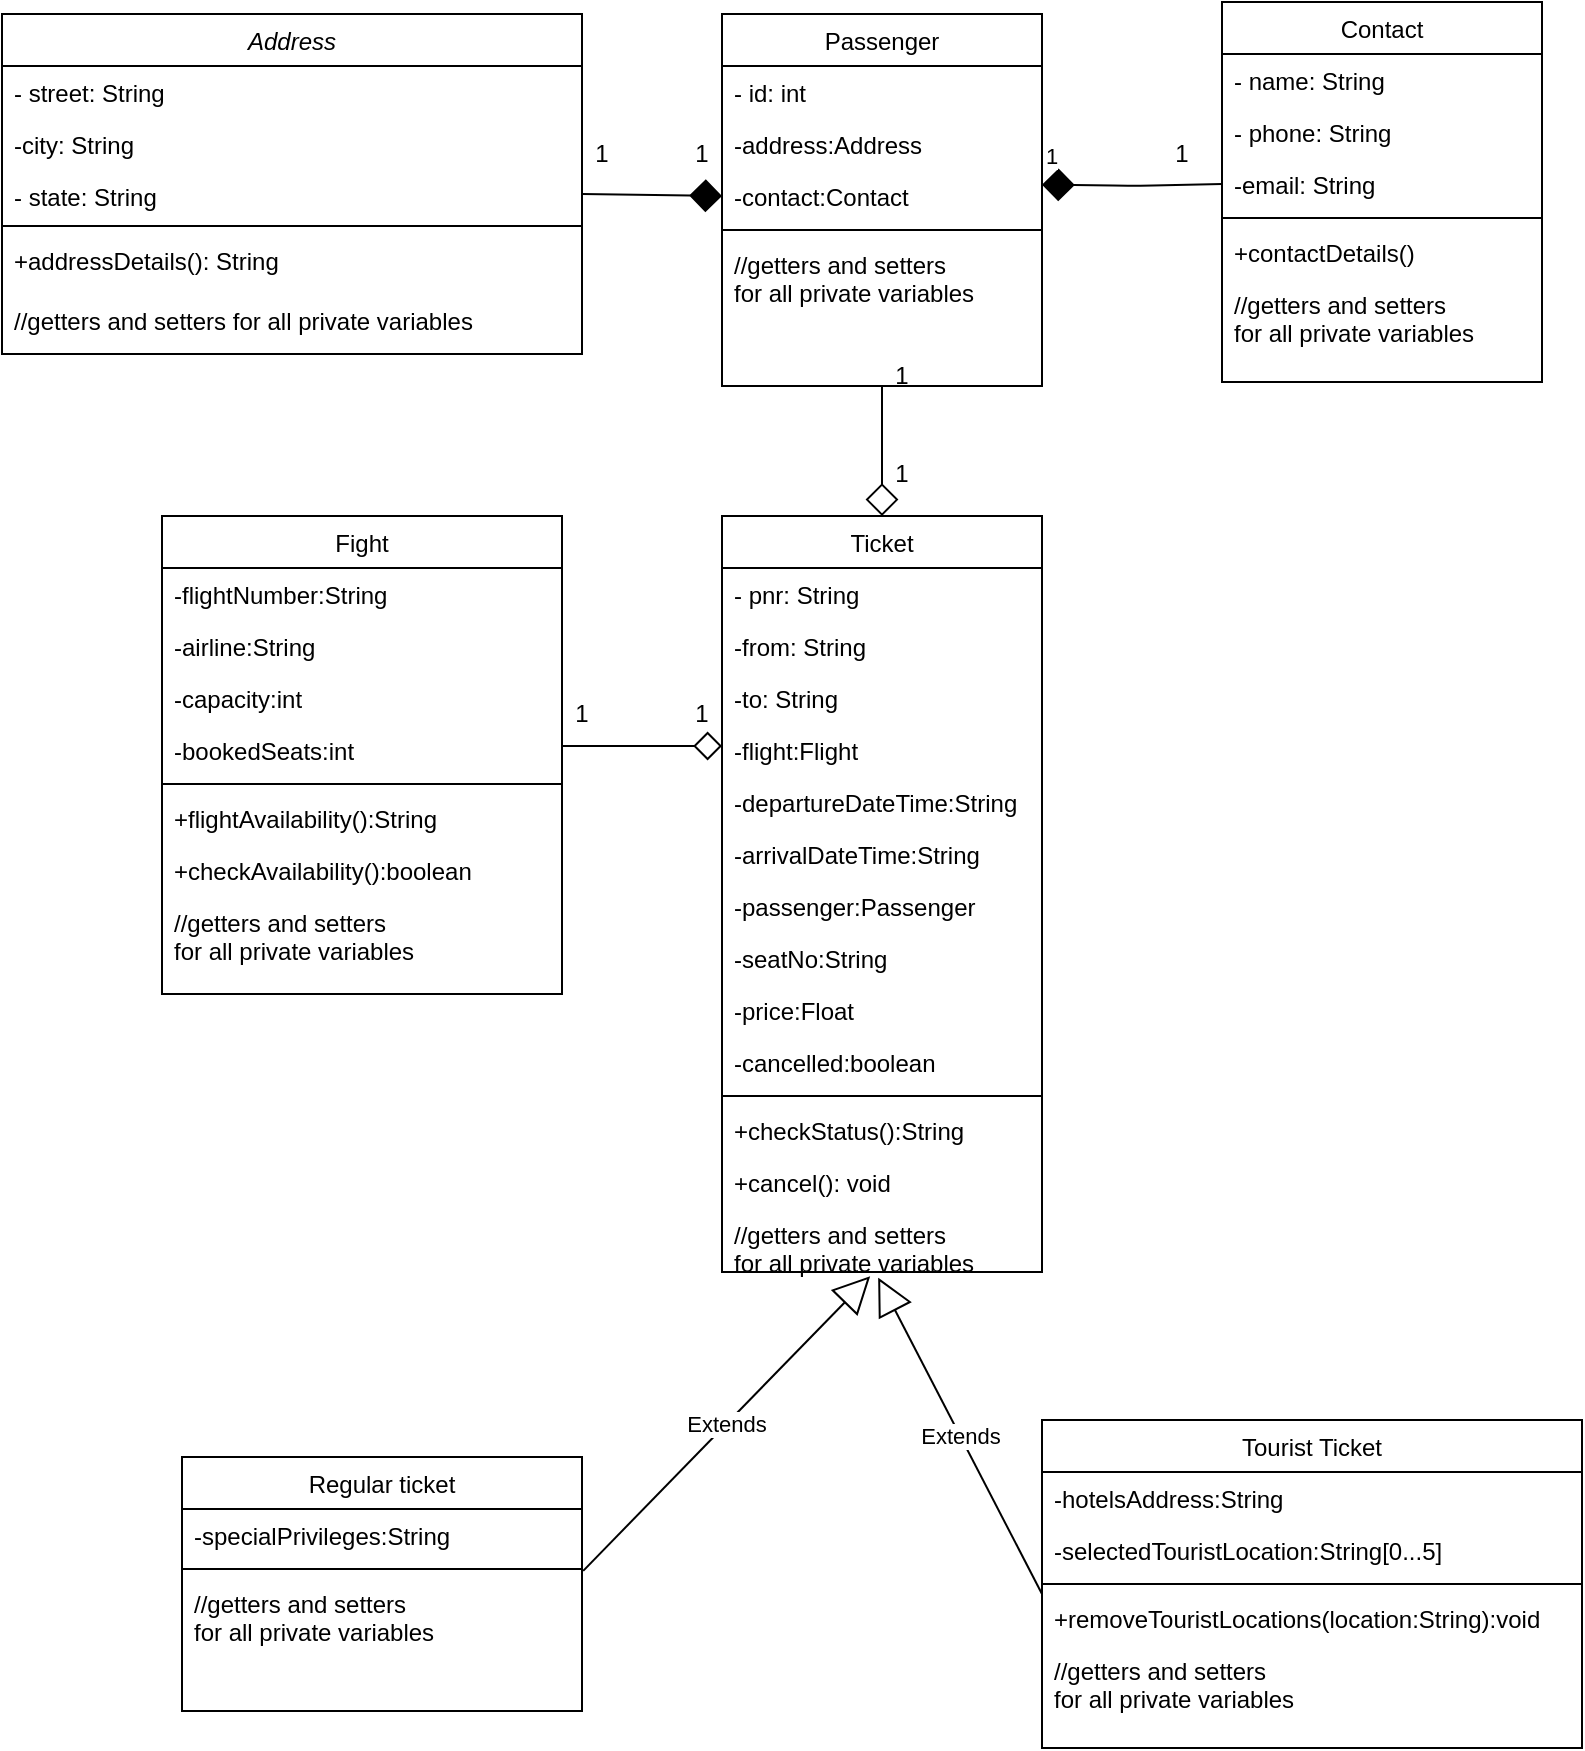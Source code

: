 <mxfile version="14.7.6" type="device"><diagram id="C5RBs43oDa-KdzZeNtuy" name="Page-1"><mxGraphModel dx="868" dy="482" grid="1" gridSize="10" guides="1" tooltips="1" connect="1" arrows="1" fold="1" page="1" pageScale="1" pageWidth="827" pageHeight="1169" math="0" shadow="0"><root><mxCell id="WIyWlLk6GJQsqaUBKTNV-0"/><mxCell id="WIyWlLk6GJQsqaUBKTNV-1" parent="WIyWlLk6GJQsqaUBKTNV-0"/><mxCell id="zkfFHV4jXpPFQw0GAbJ--0" value="Address" style="swimlane;fontStyle=2;align=center;verticalAlign=top;childLayout=stackLayout;horizontal=1;startSize=26;horizontalStack=0;resizeParent=1;resizeLast=0;collapsible=1;marginBottom=0;rounded=0;shadow=0;strokeWidth=1;" parent="WIyWlLk6GJQsqaUBKTNV-1" vertex="1"><mxGeometry x="10" y="30" width="290" height="170" as="geometry"><mxRectangle x="230" y="140" width="160" height="26" as="alternateBounds"/></mxGeometry></mxCell><mxCell id="zkfFHV4jXpPFQw0GAbJ--1" value="- street: String&#10;        &#10;" style="text;align=left;verticalAlign=top;spacingLeft=4;spacingRight=4;overflow=hidden;rotatable=0;points=[[0,0.5],[1,0.5]];portConstraint=eastwest;" parent="zkfFHV4jXpPFQw0GAbJ--0" vertex="1"><mxGeometry y="26" width="290" height="26" as="geometry"/></mxCell><mxCell id="zkfFHV4jXpPFQw0GAbJ--2" value="-city: String" style="text;align=left;verticalAlign=top;spacingLeft=4;spacingRight=4;overflow=hidden;rotatable=0;points=[[0,0.5],[1,0.5]];portConstraint=eastwest;rounded=0;shadow=0;html=0;" parent="zkfFHV4jXpPFQw0GAbJ--0" vertex="1"><mxGeometry y="52" width="290" height="26" as="geometry"/></mxCell><mxCell id="zkfFHV4jXpPFQw0GAbJ--3" value="- state: String" style="text;align=left;verticalAlign=top;spacingLeft=4;spacingRight=4;overflow=hidden;rotatable=0;points=[[0,0.5],[1,0.5]];portConstraint=eastwest;rounded=0;shadow=0;html=0;" parent="zkfFHV4jXpPFQw0GAbJ--0" vertex="1"><mxGeometry y="78" width="290" height="24" as="geometry"/></mxCell><mxCell id="zkfFHV4jXpPFQw0GAbJ--4" value="" style="line;html=1;strokeWidth=1;align=left;verticalAlign=middle;spacingTop=-1;spacingLeft=3;spacingRight=3;rotatable=0;labelPosition=right;points=[];portConstraint=eastwest;" parent="zkfFHV4jXpPFQw0GAbJ--0" vertex="1"><mxGeometry y="102" width="290" height="8" as="geometry"/></mxCell><mxCell id="zkfFHV4jXpPFQw0GAbJ--5" value="+addressDetails(): String&#10;" style="text;align=left;verticalAlign=top;spacingLeft=4;spacingRight=4;overflow=hidden;rotatable=0;points=[[0,0.5],[1,0.5]];portConstraint=eastwest;" parent="zkfFHV4jXpPFQw0GAbJ--0" vertex="1"><mxGeometry y="110" width="290" height="30" as="geometry"/></mxCell><mxCell id="eYOxoVUU7xIeX95iF4Vi-9" value="//getters and setters for all private variables" style="text;align=left;verticalAlign=top;spacingLeft=4;spacingRight=4;overflow=hidden;rotatable=0;points=[[0,0.5],[1,0.5]];portConstraint=eastwest;" parent="zkfFHV4jXpPFQw0GAbJ--0" vertex="1"><mxGeometry y="140" width="290" height="30" as="geometry"/></mxCell><mxCell id="eYOxoVUU7xIeX95iF4Vi-38" value="" style="edgeStyle=orthogonalEdgeStyle;rounded=0;orthogonalLoop=1;jettySize=auto;html=1;startArrow=none;startFill=0;endArrow=diamond;endFill=0;startSize=12;endSize=14;" parent="WIyWlLk6GJQsqaUBKTNV-1" source="zkfFHV4jXpPFQw0GAbJ--17" target="eYOxoVUU7xIeX95iF4Vi-31" edge="1"><mxGeometry relative="1" as="geometry"/></mxCell><mxCell id="zkfFHV4jXpPFQw0GAbJ--17" value="Passenger" style="swimlane;fontStyle=0;align=center;verticalAlign=top;childLayout=stackLayout;horizontal=1;startSize=26;horizontalStack=0;resizeParent=1;resizeLast=0;collapsible=1;marginBottom=0;rounded=0;shadow=0;strokeWidth=1;" parent="WIyWlLk6GJQsqaUBKTNV-1" vertex="1"><mxGeometry x="370" y="30" width="160" height="186" as="geometry"><mxRectangle x="550" y="140" width="160" height="26" as="alternateBounds"/></mxGeometry></mxCell><mxCell id="zkfFHV4jXpPFQw0GAbJ--18" value="- id: int" style="text;align=left;verticalAlign=top;spacingLeft=4;spacingRight=4;overflow=hidden;rotatable=0;points=[[0,0.5],[1,0.5]];portConstraint=eastwest;" parent="zkfFHV4jXpPFQw0GAbJ--17" vertex="1"><mxGeometry y="26" width="160" height="26" as="geometry"/></mxCell><mxCell id="zkfFHV4jXpPFQw0GAbJ--19" value="-address:Address" style="text;align=left;verticalAlign=top;spacingLeft=4;spacingRight=4;overflow=hidden;rotatable=0;points=[[0,0.5],[1,0.5]];portConstraint=eastwest;rounded=0;shadow=0;html=0;" parent="zkfFHV4jXpPFQw0GAbJ--17" vertex="1"><mxGeometry y="52" width="160" height="26" as="geometry"/></mxCell><mxCell id="zkfFHV4jXpPFQw0GAbJ--20" value="-contact:Contact" style="text;align=left;verticalAlign=top;spacingLeft=4;spacingRight=4;overflow=hidden;rotatable=0;points=[[0,0.5],[1,0.5]];portConstraint=eastwest;rounded=0;shadow=0;html=0;" parent="zkfFHV4jXpPFQw0GAbJ--17" vertex="1"><mxGeometry y="78" width="160" height="26" as="geometry"/></mxCell><mxCell id="zkfFHV4jXpPFQw0GAbJ--23" value="" style="line;html=1;strokeWidth=1;align=left;verticalAlign=middle;spacingTop=-1;spacingLeft=3;spacingRight=3;rotatable=0;labelPosition=right;points=[];portConstraint=eastwest;" parent="zkfFHV4jXpPFQw0GAbJ--17" vertex="1"><mxGeometry y="104" width="160" height="8" as="geometry"/></mxCell><mxCell id="zkfFHV4jXpPFQw0GAbJ--24" value="//getters and setters &#10;for all private variables    " style="text;align=left;verticalAlign=top;spacingLeft=4;spacingRight=4;overflow=hidden;rotatable=0;points=[[0,0.5],[1,0.5]];portConstraint=eastwest;" parent="zkfFHV4jXpPFQw0GAbJ--17" vertex="1"><mxGeometry y="112" width="160" height="48" as="geometry"/></mxCell><mxCell id="eYOxoVUU7xIeX95iF4Vi-13" value="Contact" style="swimlane;fontStyle=0;align=center;verticalAlign=top;childLayout=stackLayout;horizontal=1;startSize=26;horizontalStack=0;resizeParent=1;resizeLast=0;collapsible=1;marginBottom=0;rounded=0;shadow=0;strokeWidth=1;" parent="WIyWlLk6GJQsqaUBKTNV-1" vertex="1"><mxGeometry x="620" y="24" width="160" height="190" as="geometry"><mxRectangle x="550" y="140" width="160" height="26" as="alternateBounds"/></mxGeometry></mxCell><mxCell id="eYOxoVUU7xIeX95iF4Vi-14" value="- name: String" style="text;align=left;verticalAlign=top;spacingLeft=4;spacingRight=4;overflow=hidden;rotatable=0;points=[[0,0.5],[1,0.5]];portConstraint=eastwest;" parent="eYOxoVUU7xIeX95iF4Vi-13" vertex="1"><mxGeometry y="26" width="160" height="26" as="geometry"/></mxCell><mxCell id="eYOxoVUU7xIeX95iF4Vi-15" value="- phone: String" style="text;align=left;verticalAlign=top;spacingLeft=4;spacingRight=4;overflow=hidden;rotatable=0;points=[[0,0.5],[1,0.5]];portConstraint=eastwest;rounded=0;shadow=0;html=0;" parent="eYOxoVUU7xIeX95iF4Vi-13" vertex="1"><mxGeometry y="52" width="160" height="26" as="geometry"/></mxCell><mxCell id="eYOxoVUU7xIeX95iF4Vi-16" value="-email: String" style="text;align=left;verticalAlign=top;spacingLeft=4;spacingRight=4;overflow=hidden;rotatable=0;points=[[0,0.5],[1,0.5]];portConstraint=eastwest;rounded=0;shadow=0;html=0;" parent="eYOxoVUU7xIeX95iF4Vi-13" vertex="1"><mxGeometry y="78" width="160" height="26" as="geometry"/></mxCell><mxCell id="eYOxoVUU7xIeX95iF4Vi-17" value="" style="line;html=1;strokeWidth=1;align=left;verticalAlign=middle;spacingTop=-1;spacingLeft=3;spacingRight=3;rotatable=0;labelPosition=right;points=[];portConstraint=eastwest;" parent="eYOxoVUU7xIeX95iF4Vi-13" vertex="1"><mxGeometry y="104" width="160" height="8" as="geometry"/></mxCell><mxCell id="eYOxoVUU7xIeX95iF4Vi-18" value="+contactDetails()" style="text;align=left;verticalAlign=top;spacingLeft=4;spacingRight=4;overflow=hidden;rotatable=0;points=[[0,0.5],[1,0.5]];portConstraint=eastwest;" parent="eYOxoVUU7xIeX95iF4Vi-13" vertex="1"><mxGeometry y="112" width="160" height="26" as="geometry"/></mxCell><mxCell id="eYOxoVUU7xIeX95iF4Vi-19" value="//getters and setters&#10;for all private variables    " style="text;align=left;verticalAlign=top;spacingLeft=4;spacingRight=4;overflow=hidden;rotatable=0;points=[[0,0.5],[1,0.5]];portConstraint=eastwest;" parent="eYOxoVUU7xIeX95iF4Vi-13" vertex="1"><mxGeometry y="138" width="160" height="52" as="geometry"/></mxCell><mxCell id="eYOxoVUU7xIeX95iF4Vi-21" value="1" style="endArrow=none;html=1;endSize=12;startArrow=diamond;startSize=14;startFill=1;edgeStyle=orthogonalEdgeStyle;align=left;verticalAlign=bottom;endFill=0;" parent="WIyWlLk6GJQsqaUBKTNV-1" target="eYOxoVUU7xIeX95iF4Vi-16" edge="1"><mxGeometry x="-1" y="5" relative="1" as="geometry"><mxPoint x="530" y="115.36" as="sourcePoint"/><mxPoint x="680" y="115" as="targetPoint"/><mxPoint as="offset"/></mxGeometry></mxCell><mxCell id="eYOxoVUU7xIeX95iF4Vi-30" value="" style="html=1;verticalAlign=bottom;startArrow=none;startFill=0;endArrow=diamond;startSize=12;endFill=1;exitX=1;exitY=0.5;exitDx=0;exitDy=0;entryX=0;entryY=0.5;entryDx=0;entryDy=0;endSize=14;" parent="WIyWlLk6GJQsqaUBKTNV-1" source="zkfFHV4jXpPFQw0GAbJ--3" target="zkfFHV4jXpPFQw0GAbJ--20" edge="1"><mxGeometry width="60" relative="1" as="geometry"><mxPoint x="300" y="115.21" as="sourcePoint"/><mxPoint x="360" y="115.21" as="targetPoint"/></mxGeometry></mxCell><mxCell id="eYOxoVUU7xIeX95iF4Vi-64" value="" style="edgeStyle=orthogonalEdgeStyle;rounded=0;orthogonalLoop=1;jettySize=auto;html=1;startArrow=diamond;startFill=0;endArrow=none;endFill=0;startSize=12;endSize=14;" parent="WIyWlLk6GJQsqaUBKTNV-1" source="eYOxoVUU7xIeX95iF4Vi-31" target="eYOxoVUU7xIeX95iF4Vi-49" edge="1"><mxGeometry relative="1" as="geometry"><Array as="points"><mxPoint x="350" y="396"/><mxPoint x="350" y="396"/></Array></mxGeometry></mxCell><mxCell id="eYOxoVUU7xIeX95iF4Vi-31" value="Ticket" style="swimlane;fontStyle=0;align=center;verticalAlign=top;childLayout=stackLayout;horizontal=1;startSize=26;horizontalStack=0;resizeParent=1;resizeLast=0;collapsible=1;marginBottom=0;rounded=0;shadow=0;strokeWidth=1;" parent="WIyWlLk6GJQsqaUBKTNV-1" vertex="1"><mxGeometry x="370" y="281" width="160" height="378" as="geometry"><mxRectangle x="550" y="140" width="160" height="26" as="alternateBounds"/></mxGeometry></mxCell><mxCell id="eYOxoVUU7xIeX95iF4Vi-32" value="- pnr: String" style="text;align=left;verticalAlign=top;spacingLeft=4;spacingRight=4;overflow=hidden;rotatable=0;points=[[0,0.5],[1,0.5]];portConstraint=eastwest;" parent="eYOxoVUU7xIeX95iF4Vi-31" vertex="1"><mxGeometry y="26" width="160" height="26" as="geometry"/></mxCell><mxCell id="eYOxoVUU7xIeX95iF4Vi-33" value="-from: String&#10;" style="text;align=left;verticalAlign=top;spacingLeft=4;spacingRight=4;overflow=hidden;rotatable=0;points=[[0,0.5],[1,0.5]];portConstraint=eastwest;rounded=0;shadow=0;html=0;" parent="eYOxoVUU7xIeX95iF4Vi-31" vertex="1"><mxGeometry y="52" width="160" height="26" as="geometry"/></mxCell><mxCell id="eYOxoVUU7xIeX95iF4Vi-34" value="-to: String" style="text;align=left;verticalAlign=top;spacingLeft=4;spacingRight=4;overflow=hidden;rotatable=0;points=[[0,0.5],[1,0.5]];portConstraint=eastwest;rounded=0;shadow=0;html=0;" parent="eYOxoVUU7xIeX95iF4Vi-31" vertex="1"><mxGeometry y="78" width="160" height="26" as="geometry"/></mxCell><mxCell id="eYOxoVUU7xIeX95iF4Vi-40" value="-flight:Flight" style="text;align=left;verticalAlign=top;spacingLeft=4;spacingRight=4;overflow=hidden;rotatable=0;points=[[0,0.5],[1,0.5]];portConstraint=eastwest;rounded=0;shadow=0;html=0;" parent="eYOxoVUU7xIeX95iF4Vi-31" vertex="1"><mxGeometry y="104" width="160" height="26" as="geometry"/></mxCell><mxCell id="eYOxoVUU7xIeX95iF4Vi-41" value="-departureDateTime:String" style="text;align=left;verticalAlign=top;spacingLeft=4;spacingRight=4;overflow=hidden;rotatable=0;points=[[0,0.5],[1,0.5]];portConstraint=eastwest;rounded=0;shadow=0;html=0;" parent="eYOxoVUU7xIeX95iF4Vi-31" vertex="1"><mxGeometry y="130" width="160" height="26" as="geometry"/></mxCell><mxCell id="eYOxoVUU7xIeX95iF4Vi-47" value="-arrivalDateTime:String&#10;" style="text;align=left;verticalAlign=top;spacingLeft=4;spacingRight=4;overflow=hidden;rotatable=0;points=[[0,0.5],[1,0.5]];portConstraint=eastwest;rounded=0;shadow=0;html=0;" parent="eYOxoVUU7xIeX95iF4Vi-31" vertex="1"><mxGeometry y="156" width="160" height="26" as="geometry"/></mxCell><mxCell id="eYOxoVUU7xIeX95iF4Vi-46" value="-passenger:Passenger" style="text;align=left;verticalAlign=top;spacingLeft=4;spacingRight=4;overflow=hidden;rotatable=0;points=[[0,0.5],[1,0.5]];portConstraint=eastwest;rounded=0;shadow=0;html=0;" parent="eYOxoVUU7xIeX95iF4Vi-31" vertex="1"><mxGeometry y="182" width="160" height="26" as="geometry"/></mxCell><mxCell id="eYOxoVUU7xIeX95iF4Vi-43" value="-seatNo:String&#10;" style="text;align=left;verticalAlign=top;spacingLeft=4;spacingRight=4;overflow=hidden;rotatable=0;points=[[0,0.5],[1,0.5]];portConstraint=eastwest;rounded=0;shadow=0;html=0;" parent="eYOxoVUU7xIeX95iF4Vi-31" vertex="1"><mxGeometry y="208" width="160" height="26" as="geometry"/></mxCell><mxCell id="eYOxoVUU7xIeX95iF4Vi-45" value="-price:Float" style="text;align=left;verticalAlign=top;spacingLeft=4;spacingRight=4;overflow=hidden;rotatable=0;points=[[0,0.5],[1,0.5]];portConstraint=eastwest;rounded=0;shadow=0;html=0;" parent="eYOxoVUU7xIeX95iF4Vi-31" vertex="1"><mxGeometry y="234" width="160" height="26" as="geometry"/></mxCell><mxCell id="eYOxoVUU7xIeX95iF4Vi-44" value="-cancelled:boolean" style="text;align=left;verticalAlign=top;spacingLeft=4;spacingRight=4;overflow=hidden;rotatable=0;points=[[0,0.5],[1,0.5]];portConstraint=eastwest;rounded=0;shadow=0;html=0;" parent="eYOxoVUU7xIeX95iF4Vi-31" vertex="1"><mxGeometry y="260" width="160" height="26" as="geometry"/></mxCell><mxCell id="eYOxoVUU7xIeX95iF4Vi-35" value="" style="line;html=1;strokeWidth=1;align=left;verticalAlign=middle;spacingTop=-1;spacingLeft=3;spacingRight=3;rotatable=0;labelPosition=right;points=[];portConstraint=eastwest;" parent="eYOxoVUU7xIeX95iF4Vi-31" vertex="1"><mxGeometry y="286" width="160" height="8" as="geometry"/></mxCell><mxCell id="eYOxoVUU7xIeX95iF4Vi-36" value="+checkStatus():String" style="text;align=left;verticalAlign=top;spacingLeft=4;spacingRight=4;overflow=hidden;rotatable=0;points=[[0,0.5],[1,0.5]];portConstraint=eastwest;" parent="eYOxoVUU7xIeX95iF4Vi-31" vertex="1"><mxGeometry y="294" width="160" height="26" as="geometry"/></mxCell><mxCell id="eYOxoVUU7xIeX95iF4Vi-37" value="+cancel(): void" style="text;align=left;verticalAlign=top;spacingLeft=4;spacingRight=4;overflow=hidden;rotatable=0;points=[[0,0.5],[1,0.5]];portConstraint=eastwest;" parent="eYOxoVUU7xIeX95iF4Vi-31" vertex="1"><mxGeometry y="320" width="160" height="26" as="geometry"/></mxCell><mxCell id="eYOxoVUU7xIeX95iF4Vi-48" value="//getters and setters&#10;for all private variables    " style="text;align=left;verticalAlign=top;spacingLeft=4;spacingRight=4;overflow=hidden;rotatable=0;points=[[0,0.5],[1,0.5]];portConstraint=eastwest;" parent="eYOxoVUU7xIeX95iF4Vi-31" vertex="1"><mxGeometry y="346" width="160" height="32" as="geometry"/></mxCell><mxCell id="eYOxoVUU7xIeX95iF4Vi-49" value="Fight" style="swimlane;fontStyle=0;align=center;verticalAlign=top;childLayout=stackLayout;horizontal=1;startSize=26;horizontalStack=0;resizeParent=1;resizeLast=0;collapsible=1;marginBottom=0;rounded=0;shadow=0;strokeWidth=1;" parent="WIyWlLk6GJQsqaUBKTNV-1" vertex="1"><mxGeometry x="90" y="281" width="200" height="239" as="geometry"><mxRectangle x="550" y="140" width="160" height="26" as="alternateBounds"/></mxGeometry></mxCell><mxCell id="eYOxoVUU7xIeX95iF4Vi-50" value="-flightNumber:String" style="text;align=left;verticalAlign=top;spacingLeft=4;spacingRight=4;overflow=hidden;rotatable=0;points=[[0,0.5],[1,0.5]];portConstraint=eastwest;" parent="eYOxoVUU7xIeX95iF4Vi-49" vertex="1"><mxGeometry y="26" width="200" height="26" as="geometry"/></mxCell><mxCell id="eYOxoVUU7xIeX95iF4Vi-51" value="-airline:String" style="text;align=left;verticalAlign=top;spacingLeft=4;spacingRight=4;overflow=hidden;rotatable=0;points=[[0,0.5],[1,0.5]];portConstraint=eastwest;rounded=0;shadow=0;html=0;" parent="eYOxoVUU7xIeX95iF4Vi-49" vertex="1"><mxGeometry y="52" width="200" height="26" as="geometry"/></mxCell><mxCell id="eYOxoVUU7xIeX95iF4Vi-52" value="-capacity:int" style="text;align=left;verticalAlign=top;spacingLeft=4;spacingRight=4;overflow=hidden;rotatable=0;points=[[0,0.5],[1,0.5]];portConstraint=eastwest;rounded=0;shadow=0;html=0;" parent="eYOxoVUU7xIeX95iF4Vi-49" vertex="1"><mxGeometry y="78" width="200" height="26" as="geometry"/></mxCell><mxCell id="eYOxoVUU7xIeX95iF4Vi-53" value="-bookedSeats:int" style="text;align=left;verticalAlign=top;spacingLeft=4;spacingRight=4;overflow=hidden;rotatable=0;points=[[0,0.5],[1,0.5]];portConstraint=eastwest;rounded=0;shadow=0;html=0;" parent="eYOxoVUU7xIeX95iF4Vi-49" vertex="1"><mxGeometry y="104" width="200" height="26" as="geometry"/></mxCell><mxCell id="eYOxoVUU7xIeX95iF4Vi-60" value="" style="line;html=1;strokeWidth=1;align=left;verticalAlign=middle;spacingTop=-1;spacingLeft=3;spacingRight=3;rotatable=0;labelPosition=right;points=[];portConstraint=eastwest;" parent="eYOxoVUU7xIeX95iF4Vi-49" vertex="1"><mxGeometry y="130" width="200" height="8" as="geometry"/></mxCell><mxCell id="eYOxoVUU7xIeX95iF4Vi-61" value="+flightAvailability():String" style="text;align=left;verticalAlign=top;spacingLeft=4;spacingRight=4;overflow=hidden;rotatable=0;points=[[0,0.5],[1,0.5]];portConstraint=eastwest;" parent="eYOxoVUU7xIeX95iF4Vi-49" vertex="1"><mxGeometry y="138" width="200" height="26" as="geometry"/></mxCell><mxCell id="eYOxoVUU7xIeX95iF4Vi-62" value="+checkAvailability():boolean" style="text;align=left;verticalAlign=top;spacingLeft=4;spacingRight=4;overflow=hidden;rotatable=0;points=[[0,0.5],[1,0.5]];portConstraint=eastwest;" parent="eYOxoVUU7xIeX95iF4Vi-49" vertex="1"><mxGeometry y="164" width="200" height="26" as="geometry"/></mxCell><mxCell id="eYOxoVUU7xIeX95iF4Vi-63" value="//getters and setters&#10;for all private variables    " style="text;align=left;verticalAlign=top;spacingLeft=4;spacingRight=4;overflow=hidden;rotatable=0;points=[[0,0.5],[1,0.5]];portConstraint=eastwest;" parent="eYOxoVUU7xIeX95iF4Vi-49" vertex="1"><mxGeometry y="190" width="200" height="44" as="geometry"/></mxCell><mxCell id="eYOxoVUU7xIeX95iF4Vi-65" value="Regular ticket" style="swimlane;fontStyle=0;align=center;verticalAlign=top;childLayout=stackLayout;horizontal=1;startSize=26;horizontalStack=0;resizeParent=1;resizeLast=0;collapsible=1;marginBottom=0;rounded=0;shadow=0;strokeWidth=1;" parent="WIyWlLk6GJQsqaUBKTNV-1" vertex="1"><mxGeometry x="100" y="751.5" width="200" height="127" as="geometry"><mxRectangle x="550" y="140" width="160" height="26" as="alternateBounds"/></mxGeometry></mxCell><mxCell id="eYOxoVUU7xIeX95iF4Vi-66" value="-specialPrivileges:String" style="text;align=left;verticalAlign=top;spacingLeft=4;spacingRight=4;overflow=hidden;rotatable=0;points=[[0,0.5],[1,0.5]];portConstraint=eastwest;" parent="eYOxoVUU7xIeX95iF4Vi-65" vertex="1"><mxGeometry y="26" width="200" height="26" as="geometry"/></mxCell><mxCell id="eYOxoVUU7xIeX95iF4Vi-76" value="" style="line;html=1;strokeWidth=1;align=left;verticalAlign=middle;spacingTop=-1;spacingLeft=3;spacingRight=3;rotatable=0;labelPosition=right;points=[];portConstraint=eastwest;" parent="eYOxoVUU7xIeX95iF4Vi-65" vertex="1"><mxGeometry y="52" width="200" height="8" as="geometry"/></mxCell><mxCell id="eYOxoVUU7xIeX95iF4Vi-77" value="//getters and setters&#10;for all private variables    " style="text;align=left;verticalAlign=top;spacingLeft=4;spacingRight=4;overflow=hidden;rotatable=0;points=[[0,0.5],[1,0.5]];portConstraint=eastwest;" parent="eYOxoVUU7xIeX95iF4Vi-65" vertex="1"><mxGeometry y="60" width="200" height="50" as="geometry"/></mxCell><mxCell id="eYOxoVUU7xIeX95iF4Vi-83" value="Tourist Ticket" style="swimlane;fontStyle=0;align=center;verticalAlign=top;childLayout=stackLayout;horizontal=1;startSize=26;horizontalStack=0;resizeParent=1;resizeLast=0;collapsible=1;marginBottom=0;rounded=0;shadow=0;strokeWidth=1;" parent="WIyWlLk6GJQsqaUBKTNV-1" vertex="1"><mxGeometry x="530" y="733" width="270" height="164" as="geometry"><mxRectangle x="550" y="140" width="160" height="26" as="alternateBounds"/></mxGeometry></mxCell><mxCell id="eYOxoVUU7xIeX95iF4Vi-84" value="-hotelsAddress:String" style="text;align=left;verticalAlign=top;spacingLeft=4;spacingRight=4;overflow=hidden;rotatable=0;points=[[0,0.5],[1,0.5]];portConstraint=eastwest;" parent="eYOxoVUU7xIeX95iF4Vi-83" vertex="1"><mxGeometry y="26" width="270" height="26" as="geometry"/></mxCell><mxCell id="eYOxoVUU7xIeX95iF4Vi-86" value="-selectedTouristLocation:String[0...5]" style="text;align=left;verticalAlign=top;spacingLeft=4;spacingRight=4;overflow=hidden;rotatable=0;points=[[0,0.5],[1,0.5]];portConstraint=eastwest;" parent="eYOxoVUU7xIeX95iF4Vi-83" vertex="1"><mxGeometry y="52" width="270" height="26" as="geometry"/></mxCell><mxCell id="eYOxoVUU7xIeX95iF4Vi-85" value="" style="line;html=1;strokeWidth=1;align=left;verticalAlign=middle;spacingTop=-1;spacingLeft=3;spacingRight=3;rotatable=0;labelPosition=right;points=[];portConstraint=eastwest;" parent="eYOxoVUU7xIeX95iF4Vi-83" vertex="1"><mxGeometry y="78" width="270" height="8" as="geometry"/></mxCell><mxCell id="eYOxoVUU7xIeX95iF4Vi-90" value="+removeTouristLocations(location:String):void" style="text;align=left;verticalAlign=top;spacingLeft=4;spacingRight=4;overflow=hidden;rotatable=0;points=[[0,0.5],[1,0.5]];portConstraint=eastwest;" parent="eYOxoVUU7xIeX95iF4Vi-83" vertex="1"><mxGeometry y="86" width="270" height="26" as="geometry"/></mxCell><mxCell id="fTpMkSAFJRyaqFGibYV4-5" value="//getters and setters&#10;for all private variables    " style="text;align=left;verticalAlign=top;spacingLeft=4;spacingRight=4;overflow=hidden;rotatable=0;points=[[0,0.5],[1,0.5]];portConstraint=eastwest;" vertex="1" parent="eYOxoVUU7xIeX95iF4Vi-83"><mxGeometry y="112" width="270" height="48" as="geometry"/></mxCell><mxCell id="eYOxoVUU7xIeX95iF4Vi-92" value="Extends" style="endArrow=block;endSize=16;endFill=0;html=1;exitX=1.003;exitY=0.616;exitDx=0;exitDy=0;exitPerimeter=0;entryX=0.463;entryY=1.066;entryDx=0;entryDy=0;entryPerimeter=0;" parent="WIyWlLk6GJQsqaUBKTNV-1" source="eYOxoVUU7xIeX95iF4Vi-76" target="eYOxoVUU7xIeX95iF4Vi-48" edge="1"><mxGeometry width="160" relative="1" as="geometry"><mxPoint x="334" y="690" as="sourcePoint"/><mxPoint x="494" y="690" as="targetPoint"/></mxGeometry></mxCell><mxCell id="eYOxoVUU7xIeX95iF4Vi-93" value="Extends" style="endArrow=block;endSize=16;endFill=0;html=1;exitX=0;exitY=1.125;exitDx=0;exitDy=0;exitPerimeter=0;entryX=0.488;entryY=1.088;entryDx=0;entryDy=0;entryPerimeter=0;" parent="WIyWlLk6GJQsqaUBKTNV-1" source="eYOxoVUU7xIeX95iF4Vi-85" target="eYOxoVUU7xIeX95iF4Vi-48" edge="1"><mxGeometry width="160" relative="1" as="geometry"><mxPoint x="380" y="800" as="sourcePoint"/><mxPoint x="450" y="670" as="targetPoint"/></mxGeometry></mxCell><mxCell id="eYOxoVUU7xIeX95iF4Vi-96" value="1&lt;br&gt;" style="text;html=1;strokeColor=none;fillColor=none;align=center;verticalAlign=middle;whiteSpace=wrap;rounded=0;" parent="WIyWlLk6GJQsqaUBKTNV-1" vertex="1"><mxGeometry x="340" y="90" width="40" height="20" as="geometry"/></mxCell><mxCell id="eYOxoVUU7xIeX95iF4Vi-97" value="1&lt;br&gt;" style="text;html=1;strokeColor=none;fillColor=none;align=center;verticalAlign=middle;whiteSpace=wrap;rounded=0;" parent="WIyWlLk6GJQsqaUBKTNV-1" vertex="1"><mxGeometry x="290" y="90" width="40" height="20" as="geometry"/></mxCell><mxCell id="eYOxoVUU7xIeX95iF4Vi-98" value="1&lt;br&gt;" style="text;html=1;strokeColor=none;fillColor=none;align=center;verticalAlign=middle;whiteSpace=wrap;rounded=0;" parent="WIyWlLk6GJQsqaUBKTNV-1" vertex="1"><mxGeometry x="580" y="90" width="40" height="20" as="geometry"/></mxCell><mxCell id="eYOxoVUU7xIeX95iF4Vi-99" value="1&lt;br&gt;" style="text;html=1;strokeColor=none;fillColor=none;align=center;verticalAlign=middle;whiteSpace=wrap;rounded=0;" parent="WIyWlLk6GJQsqaUBKTNV-1" vertex="1"><mxGeometry x="440" y="201" width="40" height="20" as="geometry"/></mxCell><mxCell id="eYOxoVUU7xIeX95iF4Vi-100" value="1&lt;br&gt;" style="text;html=1;strokeColor=none;fillColor=none;align=center;verticalAlign=middle;whiteSpace=wrap;rounded=0;" parent="WIyWlLk6GJQsqaUBKTNV-1" vertex="1"><mxGeometry x="440" y="250" width="40" height="20" as="geometry"/></mxCell><mxCell id="eYOxoVUU7xIeX95iF4Vi-101" value="1&lt;br&gt;" style="text;html=1;strokeColor=none;fillColor=none;align=center;verticalAlign=middle;whiteSpace=wrap;rounded=0;" parent="WIyWlLk6GJQsqaUBKTNV-1" vertex="1"><mxGeometry x="340" y="370" width="40" height="20" as="geometry"/></mxCell><mxCell id="eYOxoVUU7xIeX95iF4Vi-102" value="1&lt;br&gt;" style="text;html=1;strokeColor=none;fillColor=none;align=center;verticalAlign=middle;whiteSpace=wrap;rounded=0;" parent="WIyWlLk6GJQsqaUBKTNV-1" vertex="1"><mxGeometry x="280" y="370" width="40" height="20" as="geometry"/></mxCell></root></mxGraphModel></diagram></mxfile>